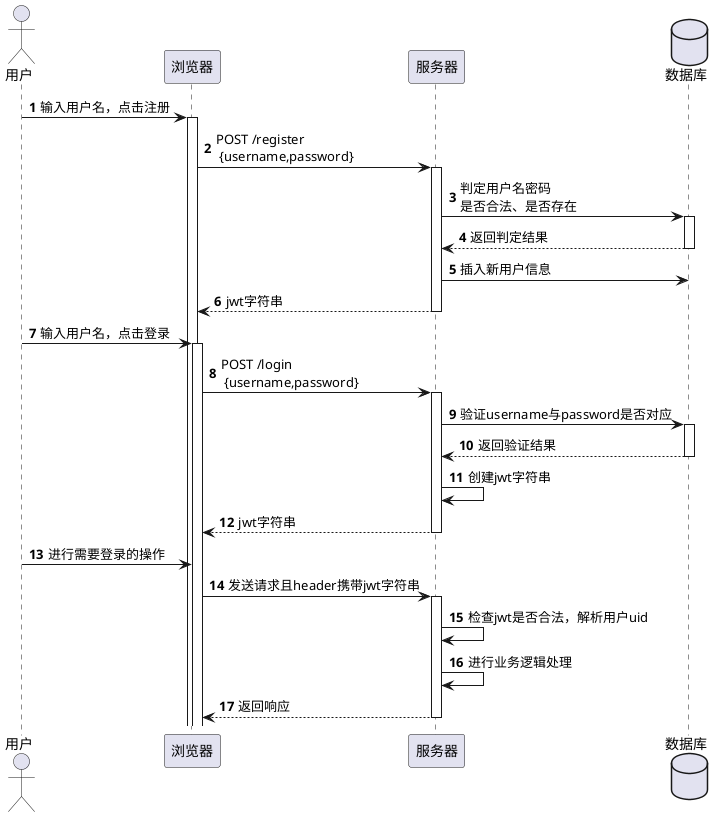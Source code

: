 
@startuml 登陆注册
autonumber
actor 用户 as user
participant 浏览器 as browser
participant 服务器 as server
database 数据库 as db
user -> browser++: 输入用户名，点击注册
browser -> server++: POST /register \n {username,password}
    server -> db++: 判定用户名密码\n是否合法、是否存在
    return 返回判定结果
    server -> db: 插入新用户信息
return jwt字符串

user -> browser++: 输入用户名，点击登录
browser -> server++: POST /login \n {username,password}
    server -> db++: 验证username与password是否对应
    return 返回验证结果
    server -> server: 创建jwt字符串
return jwt字符串

user -> browser: 进行需要登录的操作
browser -> server++: 发送请求且header携带jwt字符串
server -> server: 检查jwt是否合法，解析用户uid
server -> server: 进行业务逻辑处理
return 返回响应
@enduml

@startuml 增加题目
autonumber
actor 用户 as user
participant 浏览器 as browser
participant 服务器 as server
database 数据库 as db

user -> browser: 确保已登录
user -> browser++: 增加题目
    browser -> server++: POST /questions \n 题目
        server -> db++: 题目
        return 题目id

    return 题目id
@enduml

@startuml 删除题目
autonumber
actor 用户 as user
participant 浏览器 as browser
participant 服务器 as server
database 数据库 as db

user -> browser: 确保已登录
user -> browser++: 删除题目
    browser -> server++: DELETE /questions/:id \n 题目
        server -> db++: 删除题目
        return 删除结果

    return 删除结果
@enduml